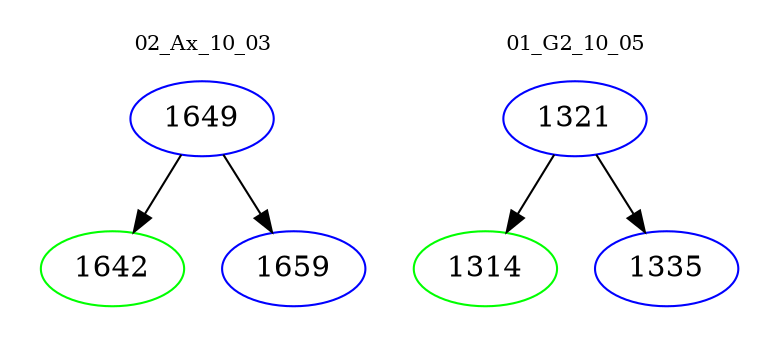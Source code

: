 digraph{
subgraph cluster_0 {
color = white
label = "02_Ax_10_03";
fontsize=10;
T0_1649 [label="1649", color="blue"]
T0_1649 -> T0_1642 [color="black"]
T0_1642 [label="1642", color="green"]
T0_1649 -> T0_1659 [color="black"]
T0_1659 [label="1659", color="blue"]
}
subgraph cluster_1 {
color = white
label = "01_G2_10_05";
fontsize=10;
T1_1321 [label="1321", color="blue"]
T1_1321 -> T1_1314 [color="black"]
T1_1314 [label="1314", color="green"]
T1_1321 -> T1_1335 [color="black"]
T1_1335 [label="1335", color="blue"]
}
}
